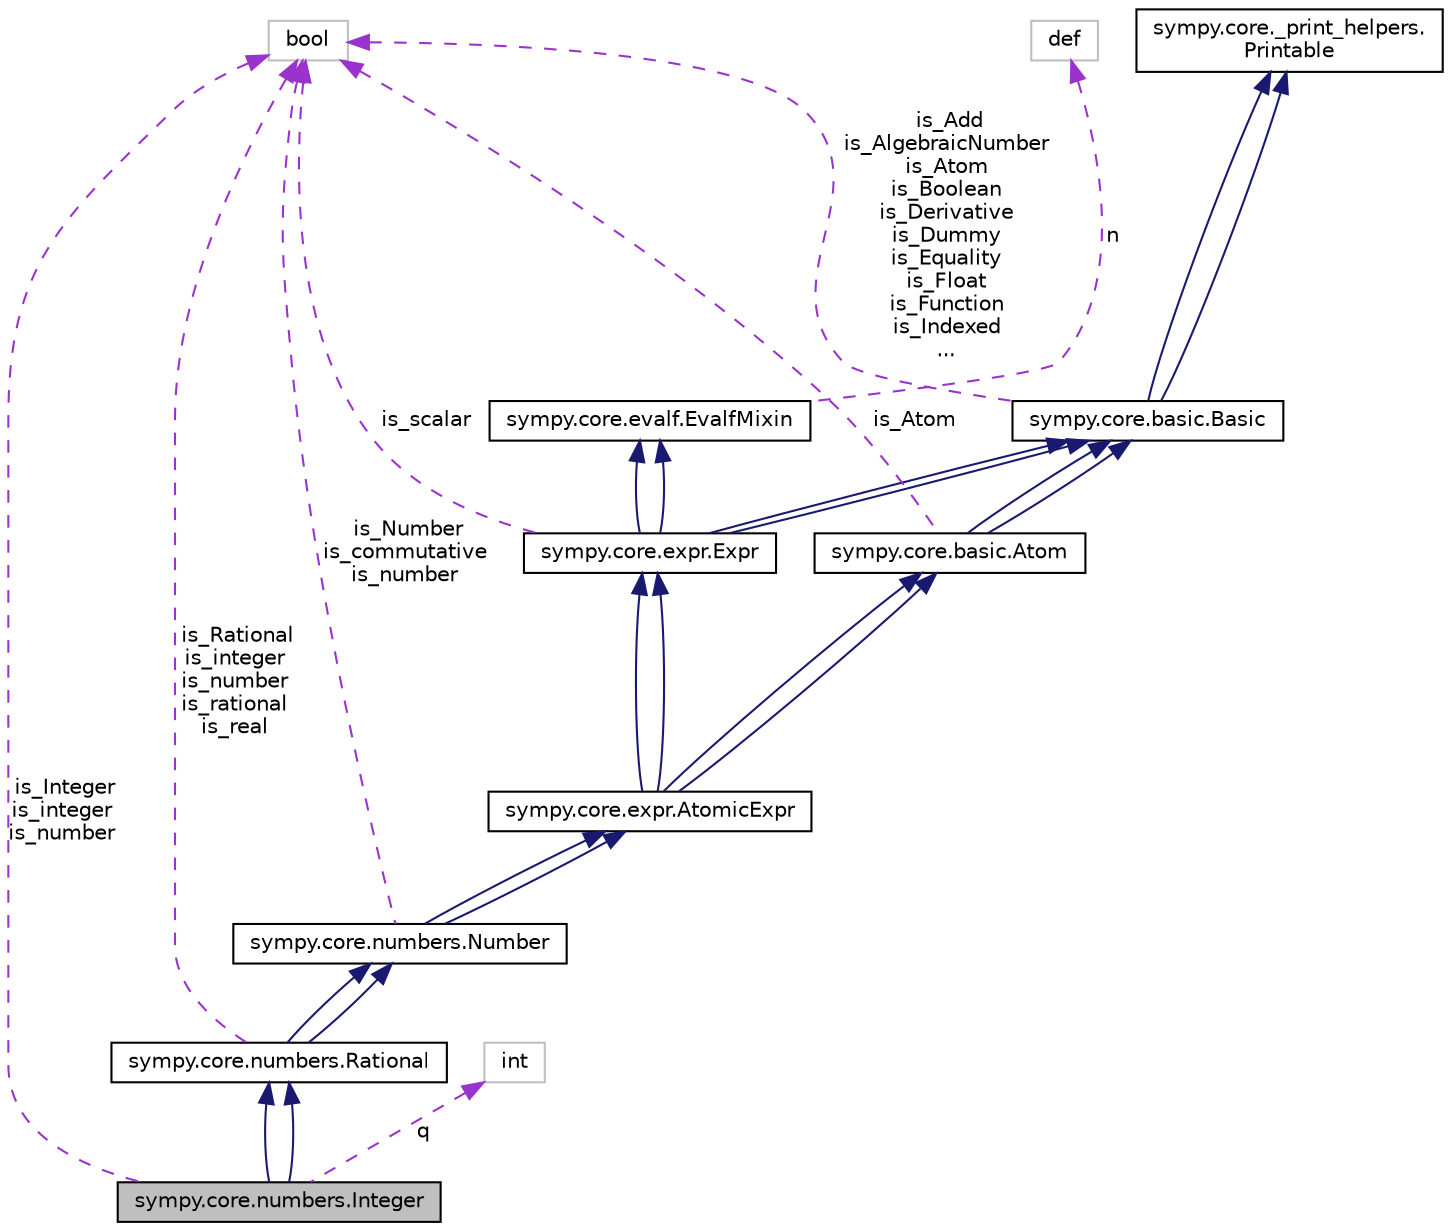 digraph "sympy.core.numbers.Integer"
{
 // LATEX_PDF_SIZE
  edge [fontname="Helvetica",fontsize="10",labelfontname="Helvetica",labelfontsize="10"];
  node [fontname="Helvetica",fontsize="10",shape=record];
  Node1 [label="sympy.core.numbers.Integer",height=0.2,width=0.4,color="black", fillcolor="grey75", style="filled", fontcolor="black",tooltip=" "];
  Node2 -> Node1 [dir="back",color="midnightblue",fontsize="10",style="solid",fontname="Helvetica"];
  Node2 [label="sympy.core.numbers.Rational",height=0.2,width=0.4,color="black", fillcolor="white", style="filled",URL="$classsympy_1_1core_1_1numbers_1_1Rational.html",tooltip=" "];
  Node3 -> Node2 [dir="back",color="midnightblue",fontsize="10",style="solid",fontname="Helvetica"];
  Node3 [label="sympy.core.numbers.Number",height=0.2,width=0.4,color="black", fillcolor="white", style="filled",URL="$classsympy_1_1core_1_1numbers_1_1Number.html",tooltip=" "];
  Node4 -> Node3 [dir="back",color="midnightblue",fontsize="10",style="solid",fontname="Helvetica"];
  Node4 [label="sympy.core.expr.AtomicExpr",height=0.2,width=0.4,color="black", fillcolor="white", style="filled",URL="$classsympy_1_1core_1_1expr_1_1AtomicExpr.html",tooltip=" "];
  Node5 -> Node4 [dir="back",color="midnightblue",fontsize="10",style="solid",fontname="Helvetica"];
  Node5 [label="sympy.core.basic.Atom",height=0.2,width=0.4,color="black", fillcolor="white", style="filled",URL="$classsympy_1_1core_1_1basic_1_1Atom.html",tooltip=" "];
  Node6 -> Node5 [dir="back",color="midnightblue",fontsize="10",style="solid",fontname="Helvetica"];
  Node6 [label="sympy.core.basic.Basic",height=0.2,width=0.4,color="black", fillcolor="white", style="filled",URL="$classsympy_1_1core_1_1basic_1_1Basic.html",tooltip=" "];
  Node7 -> Node6 [dir="back",color="midnightblue",fontsize="10",style="solid",fontname="Helvetica"];
  Node7 [label="sympy.core._print_helpers.\lPrintable",height=0.2,width=0.4,color="black", fillcolor="white", style="filled",URL="$classsympy_1_1core_1_1__print__helpers_1_1Printable.html",tooltip=" "];
  Node7 -> Node6 [dir="back",color="midnightblue",fontsize="10",style="solid",fontname="Helvetica"];
  Node8 -> Node6 [dir="back",color="darkorchid3",fontsize="10",style="dashed",label=" is_Add\nis_AlgebraicNumber\nis_Atom\nis_Boolean\nis_Derivative\nis_Dummy\nis_Equality\nis_Float\nis_Function\nis_Indexed\n..." ,fontname="Helvetica"];
  Node8 [label="bool",height=0.2,width=0.4,color="grey75", fillcolor="white", style="filled",tooltip=" "];
  Node6 -> Node5 [dir="back",color="midnightblue",fontsize="10",style="solid",fontname="Helvetica"];
  Node8 -> Node5 [dir="back",color="darkorchid3",fontsize="10",style="dashed",label=" is_Atom" ,fontname="Helvetica"];
  Node9 -> Node4 [dir="back",color="midnightblue",fontsize="10",style="solid",fontname="Helvetica"];
  Node9 [label="sympy.core.expr.Expr",height=0.2,width=0.4,color="black", fillcolor="white", style="filled",URL="$classsympy_1_1core_1_1expr_1_1Expr.html",tooltip=" "];
  Node6 -> Node9 [dir="back",color="midnightblue",fontsize="10",style="solid",fontname="Helvetica"];
  Node10 -> Node9 [dir="back",color="midnightblue",fontsize="10",style="solid",fontname="Helvetica"];
  Node10 [label="sympy.core.evalf.EvalfMixin",height=0.2,width=0.4,color="black", fillcolor="white", style="filled",URL="$classsympy_1_1core_1_1evalf_1_1EvalfMixin.html",tooltip=" "];
  Node11 -> Node10 [dir="back",color="darkorchid3",fontsize="10",style="dashed",label=" n" ,fontname="Helvetica"];
  Node11 [label="def",height=0.2,width=0.4,color="grey75", fillcolor="white", style="filled",tooltip=" "];
  Node6 -> Node9 [dir="back",color="midnightblue",fontsize="10",style="solid",fontname="Helvetica"];
  Node10 -> Node9 [dir="back",color="midnightblue",fontsize="10",style="solid",fontname="Helvetica"];
  Node8 -> Node9 [dir="back",color="darkorchid3",fontsize="10",style="dashed",label=" is_scalar" ,fontname="Helvetica"];
  Node5 -> Node4 [dir="back",color="midnightblue",fontsize="10",style="solid",fontname="Helvetica"];
  Node9 -> Node4 [dir="back",color="midnightblue",fontsize="10",style="solid",fontname="Helvetica"];
  Node4 -> Node3 [dir="back",color="midnightblue",fontsize="10",style="solid",fontname="Helvetica"];
  Node8 -> Node3 [dir="back",color="darkorchid3",fontsize="10",style="dashed",label=" is_Number\nis_commutative\nis_number" ,fontname="Helvetica"];
  Node3 -> Node2 [dir="back",color="midnightblue",fontsize="10",style="solid",fontname="Helvetica"];
  Node8 -> Node2 [dir="back",color="darkorchid3",fontsize="10",style="dashed",label=" is_Rational\nis_integer\nis_number\nis_rational\nis_real" ,fontname="Helvetica"];
  Node2 -> Node1 [dir="back",color="midnightblue",fontsize="10",style="solid",fontname="Helvetica"];
  Node8 -> Node1 [dir="back",color="darkorchid3",fontsize="10",style="dashed",label=" is_Integer\nis_integer\nis_number" ,fontname="Helvetica"];
  Node12 -> Node1 [dir="back",color="darkorchid3",fontsize="10",style="dashed",label=" q" ,fontname="Helvetica"];
  Node12 [label="int",height=0.2,width=0.4,color="grey75", fillcolor="white", style="filled",tooltip=" "];
}
